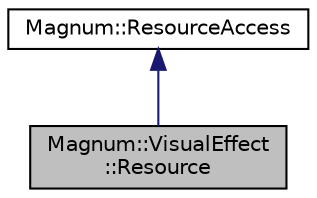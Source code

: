 digraph "Magnum::VisualEffect::Resource"
{
  edge [fontname="Helvetica",fontsize="10",labelfontname="Helvetica",labelfontsize="10"];
  node [fontname="Helvetica",fontsize="10",shape=record];
  Node1 [label="Magnum::VisualEffect\l::Resource",height=0.2,width=0.4,color="black", fillcolor="grey75", style="filled", fontcolor="black"];
  Node2 -> Node1 [dir="back",color="midnightblue",fontsize="10",style="solid",fontname="Helvetica"];
  Node2 [label="Magnum::ResourceAccess",height=0.2,width=0.4,color="black", fillcolor="white", style="filled",URL="$class_magnum_1_1_resource_access.html"];
}
